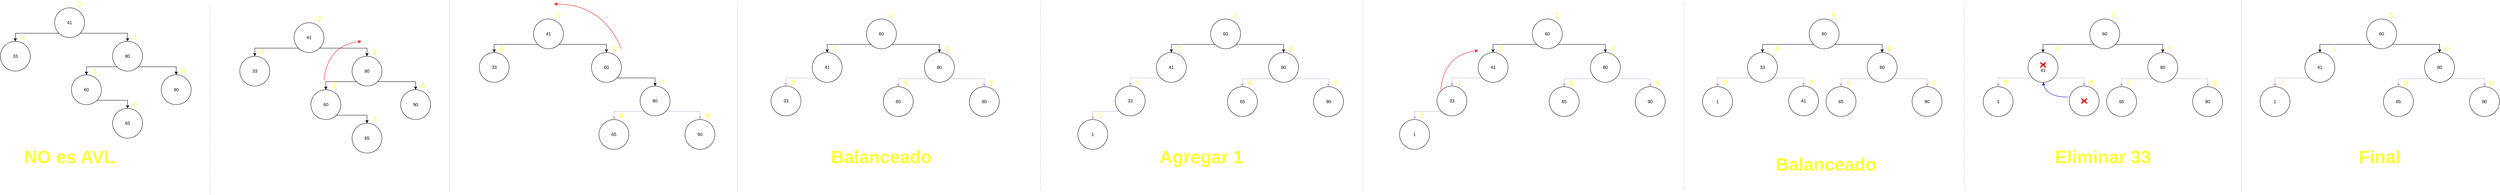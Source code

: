 <mxfile version="13.7.3" type="device" pages="2"><diagram id="FlhgaJ5p_55ic3OII2zL" name="Tema 1 AVL"><mxGraphModel dx="2044" dy="1012" grid="1" gridSize="10" guides="1" tooltips="1" connect="1" arrows="1" fold="1" page="1" pageScale="1" pageWidth="1050" pageHeight="1100" math="0" shadow="0"><root><mxCell id="0"/><mxCell id="1" parent="0"/><mxCell id="495Bjkg_q-yu5mpmL_8M-5" style="edgeStyle=orthogonalEdgeStyle;rounded=0;orthogonalLoop=1;jettySize=auto;html=1;exitX=1;exitY=1;exitDx=0;exitDy=0;entryX=0.5;entryY=0;entryDx=0;entryDy=0;" edge="1" parent="1" source="495Bjkg_q-yu5mpmL_8M-3" target="495Bjkg_q-yu5mpmL_8M-4"><mxGeometry relative="1" as="geometry"/></mxCell><mxCell id="495Bjkg_q-yu5mpmL_8M-13" style="edgeStyle=orthogonalEdgeStyle;rounded=0;orthogonalLoop=1;jettySize=auto;html=1;exitX=0;exitY=1;exitDx=0;exitDy=0;entryX=0.5;entryY=0;entryDx=0;entryDy=0;" edge="1" parent="1" source="495Bjkg_q-yu5mpmL_8M-3" target="495Bjkg_q-yu5mpmL_8M-12"><mxGeometry relative="1" as="geometry"/></mxCell><mxCell id="495Bjkg_q-yu5mpmL_8M-3" value="41" style="ellipse;whiteSpace=wrap;html=1;aspect=fixed;" vertex="1" parent="1"><mxGeometry x="145" y="20" width="80" height="80" as="geometry"/></mxCell><mxCell id="495Bjkg_q-yu5mpmL_8M-7" style="edgeStyle=orthogonalEdgeStyle;rounded=0;orthogonalLoop=1;jettySize=auto;html=1;exitX=1;exitY=1;exitDx=0;exitDy=0;entryX=0.5;entryY=0;entryDx=0;entryDy=0;" edge="1" parent="1" source="495Bjkg_q-yu5mpmL_8M-4" target="495Bjkg_q-yu5mpmL_8M-6"><mxGeometry relative="1" as="geometry"/></mxCell><mxCell id="495Bjkg_q-yu5mpmL_8M-9" style="edgeStyle=orthogonalEdgeStyle;rounded=0;orthogonalLoop=1;jettySize=auto;html=1;exitX=0;exitY=1;exitDx=0;exitDy=0;" edge="1" parent="1" source="495Bjkg_q-yu5mpmL_8M-4" target="495Bjkg_q-yu5mpmL_8M-8"><mxGeometry relative="1" as="geometry"/></mxCell><mxCell id="495Bjkg_q-yu5mpmL_8M-4" value="80" style="ellipse;whiteSpace=wrap;html=1;aspect=fixed;" vertex="1" parent="1"><mxGeometry x="300" y="110" width="80" height="80" as="geometry"/></mxCell><mxCell id="495Bjkg_q-yu5mpmL_8M-6" value="90" style="ellipse;whiteSpace=wrap;html=1;aspect=fixed;" vertex="1" parent="1"><mxGeometry x="430" y="200" width="80" height="80" as="geometry"/></mxCell><mxCell id="495Bjkg_q-yu5mpmL_8M-11" style="edgeStyle=orthogonalEdgeStyle;rounded=0;orthogonalLoop=1;jettySize=auto;html=1;exitX=1;exitY=1;exitDx=0;exitDy=0;entryX=0.5;entryY=0;entryDx=0;entryDy=0;" edge="1" parent="1" source="495Bjkg_q-yu5mpmL_8M-8" target="495Bjkg_q-yu5mpmL_8M-10"><mxGeometry relative="1" as="geometry"/></mxCell><mxCell id="495Bjkg_q-yu5mpmL_8M-8" value="60" style="ellipse;whiteSpace=wrap;html=1;aspect=fixed;" vertex="1" parent="1"><mxGeometry x="190" y="200" width="80" height="80" as="geometry"/></mxCell><mxCell id="495Bjkg_q-yu5mpmL_8M-10" value="65" style="ellipse;whiteSpace=wrap;html=1;aspect=fixed;" vertex="1" parent="1"><mxGeometry x="300" y="290" width="80" height="80" as="geometry"/></mxCell><mxCell id="495Bjkg_q-yu5mpmL_8M-12" value="33" style="ellipse;whiteSpace=wrap;html=1;aspect=fixed;" vertex="1" parent="1"><mxGeometry y="110" width="80" height="80" as="geometry"/></mxCell><mxCell id="495Bjkg_q-yu5mpmL_8M-14" value="&lt;font color=&quot;#ffff33&quot; style=&quot;font-size: 18px&quot;&gt;0&lt;/font&gt;" style="text;html=1;strokeColor=none;fillColor=none;align=center;verticalAlign=middle;whiteSpace=wrap;rounded=0;" vertex="1" parent="1"><mxGeometry x="340" y="270" width="40" height="20" as="geometry"/></mxCell><mxCell id="495Bjkg_q-yu5mpmL_8M-15" value="&lt;font color=&quot;#ffff33&quot; style=&quot;font-size: 18px&quot;&gt;-1&lt;/font&gt;" style="text;html=1;strokeColor=none;fillColor=none;align=center;verticalAlign=middle;whiteSpace=wrap;rounded=0;" vertex="1" parent="1"><mxGeometry x="230" y="180" width="40" height="20" as="geometry"/></mxCell><mxCell id="495Bjkg_q-yu5mpmL_8M-16" value="&lt;font color=&quot;#ffff33&quot; style=&quot;font-size: 18px&quot;&gt;0&lt;/font&gt;" style="text;html=1;strokeColor=none;fillColor=none;align=center;verticalAlign=middle;whiteSpace=wrap;rounded=0;" vertex="1" parent="1"><mxGeometry x="470" y="180" width="40" height="20" as="geometry"/></mxCell><mxCell id="495Bjkg_q-yu5mpmL_8M-17" value="&lt;font color=&quot;#ffff33&quot; style=&quot;font-size: 18px&quot;&gt;1&lt;/font&gt;" style="text;html=1;strokeColor=none;fillColor=none;align=center;verticalAlign=middle;whiteSpace=wrap;rounded=0;" vertex="1" parent="1"><mxGeometry x="340" y="90" width="40" height="20" as="geometry"/></mxCell><mxCell id="495Bjkg_q-yu5mpmL_8M-18" value="&lt;font color=&quot;#ffff33&quot; style=&quot;font-size: 18px&quot;&gt;0&lt;/font&gt;" style="text;html=1;strokeColor=none;fillColor=none;align=center;verticalAlign=middle;whiteSpace=wrap;rounded=0;" vertex="1" parent="1"><mxGeometry x="40" y="90" width="40" height="20" as="geometry"/></mxCell><mxCell id="495Bjkg_q-yu5mpmL_8M-19" value="&lt;font color=&quot;#ffff33&quot; style=&quot;font-size: 18px&quot;&gt;-2&lt;/font&gt;" style="text;html=1;strokeColor=none;fillColor=none;align=center;verticalAlign=middle;whiteSpace=wrap;rounded=0;" vertex="1" parent="1"><mxGeometry x="190" width="40" height="20" as="geometry"/></mxCell><mxCell id="bCBB_zwmoICvrWsgbOZv-1" value="&lt;h1&gt;&lt;font style=&quot;font-size: 48px&quot; color=&quot;#ffff33&quot;&gt;NO es AVL&lt;/font&gt;&lt;/h1&gt;" style="text;html=1;strokeColor=none;fillColor=none;align=center;verticalAlign=middle;whiteSpace=wrap;rounded=0;" vertex="1" parent="1"><mxGeometry x="55" y="410" width="260" height="20" as="geometry"/></mxCell><mxCell id="bCBB_zwmoICvrWsgbOZv-2" style="edgeStyle=orthogonalEdgeStyle;rounded=0;orthogonalLoop=1;jettySize=auto;html=1;exitX=1;exitY=1;exitDx=0;exitDy=0;entryX=0.5;entryY=0;entryDx=0;entryDy=0;" edge="1" parent="1" source="bCBB_zwmoICvrWsgbOZv-4" target="bCBB_zwmoICvrWsgbOZv-7"><mxGeometry relative="1" as="geometry"/></mxCell><mxCell id="bCBB_zwmoICvrWsgbOZv-3" style="edgeStyle=orthogonalEdgeStyle;rounded=0;orthogonalLoop=1;jettySize=auto;html=1;exitX=0;exitY=1;exitDx=0;exitDy=0;entryX=0.5;entryY=0;entryDx=0;entryDy=0;" edge="1" parent="1" source="bCBB_zwmoICvrWsgbOZv-4" target="bCBB_zwmoICvrWsgbOZv-12"><mxGeometry relative="1" as="geometry"/></mxCell><mxCell id="bCBB_zwmoICvrWsgbOZv-4" value="41" style="ellipse;whiteSpace=wrap;html=1;aspect=fixed;" vertex="1" parent="1"><mxGeometry x="785" y="60" width="80" height="80" as="geometry"/></mxCell><mxCell id="bCBB_zwmoICvrWsgbOZv-5" style="edgeStyle=orthogonalEdgeStyle;rounded=0;orthogonalLoop=1;jettySize=auto;html=1;exitX=1;exitY=1;exitDx=0;exitDy=0;entryX=0.5;entryY=0;entryDx=0;entryDy=0;" edge="1" parent="1" source="bCBB_zwmoICvrWsgbOZv-7" target="bCBB_zwmoICvrWsgbOZv-8"><mxGeometry relative="1" as="geometry"/></mxCell><mxCell id="bCBB_zwmoICvrWsgbOZv-6" style="edgeStyle=orthogonalEdgeStyle;rounded=0;orthogonalLoop=1;jettySize=auto;html=1;exitX=0;exitY=1;exitDx=0;exitDy=0;" edge="1" parent="1" source="bCBB_zwmoICvrWsgbOZv-7" target="bCBB_zwmoICvrWsgbOZv-10"><mxGeometry relative="1" as="geometry"/></mxCell><mxCell id="bCBB_zwmoICvrWsgbOZv-7" value="80" style="ellipse;whiteSpace=wrap;html=1;aspect=fixed;" vertex="1" parent="1"><mxGeometry x="940" y="150" width="80" height="80" as="geometry"/></mxCell><mxCell id="bCBB_zwmoICvrWsgbOZv-8" value="90" style="ellipse;whiteSpace=wrap;html=1;aspect=fixed;" vertex="1" parent="1"><mxGeometry x="1070" y="240" width="80" height="80" as="geometry"/></mxCell><mxCell id="bCBB_zwmoICvrWsgbOZv-9" style="edgeStyle=orthogonalEdgeStyle;rounded=0;orthogonalLoop=1;jettySize=auto;html=1;exitX=1;exitY=1;exitDx=0;exitDy=0;entryX=0.5;entryY=0;entryDx=0;entryDy=0;" edge="1" parent="1" source="bCBB_zwmoICvrWsgbOZv-10" target="bCBB_zwmoICvrWsgbOZv-11"><mxGeometry relative="1" as="geometry"/></mxCell><mxCell id="bCBB_zwmoICvrWsgbOZv-10" value="60" style="ellipse;whiteSpace=wrap;html=1;aspect=fixed;" vertex="1" parent="1"><mxGeometry x="830" y="240" width="80" height="80" as="geometry"/></mxCell><mxCell id="bCBB_zwmoICvrWsgbOZv-11" value="65" style="ellipse;whiteSpace=wrap;html=1;aspect=fixed;" vertex="1" parent="1"><mxGeometry x="940" y="330" width="80" height="80" as="geometry"/></mxCell><mxCell id="bCBB_zwmoICvrWsgbOZv-12" value="33" style="ellipse;whiteSpace=wrap;html=1;aspect=fixed;" vertex="1" parent="1"><mxGeometry x="640" y="150" width="80" height="80" as="geometry"/></mxCell><mxCell id="bCBB_zwmoICvrWsgbOZv-13" value="&lt;font color=&quot;#ffff33&quot; style=&quot;font-size: 18px&quot;&gt;0&lt;/font&gt;" style="text;html=1;strokeColor=none;fillColor=none;align=center;verticalAlign=middle;whiteSpace=wrap;rounded=0;" vertex="1" parent="1"><mxGeometry x="980" y="310" width="40" height="20" as="geometry"/></mxCell><mxCell id="bCBB_zwmoICvrWsgbOZv-14" value="&lt;font color=&quot;#ffff33&quot; style=&quot;font-size: 18px&quot;&gt;-1&lt;/font&gt;" style="text;html=1;strokeColor=none;fillColor=none;align=center;verticalAlign=middle;whiteSpace=wrap;rounded=0;" vertex="1" parent="1"><mxGeometry x="870" y="220" width="40" height="20" as="geometry"/></mxCell><mxCell id="bCBB_zwmoICvrWsgbOZv-15" value="&lt;font color=&quot;#ffff33&quot; style=&quot;font-size: 18px&quot;&gt;0&lt;/font&gt;" style="text;html=1;strokeColor=none;fillColor=none;align=center;verticalAlign=middle;whiteSpace=wrap;rounded=0;" vertex="1" parent="1"><mxGeometry x="1110" y="220" width="40" height="20" as="geometry"/></mxCell><mxCell id="bCBB_zwmoICvrWsgbOZv-16" value="&lt;font color=&quot;#ffff33&quot; style=&quot;font-size: 18px&quot;&gt;1&lt;/font&gt;" style="text;html=1;strokeColor=none;fillColor=none;align=center;verticalAlign=middle;whiteSpace=wrap;rounded=0;" vertex="1" parent="1"><mxGeometry x="980" y="130" width="40" height="20" as="geometry"/></mxCell><mxCell id="bCBB_zwmoICvrWsgbOZv-17" value="&lt;font color=&quot;#ffff33&quot; style=&quot;font-size: 18px&quot;&gt;0&lt;/font&gt;" style="text;html=1;strokeColor=none;fillColor=none;align=center;verticalAlign=middle;whiteSpace=wrap;rounded=0;" vertex="1" parent="1"><mxGeometry x="680" y="130" width="40" height="20" as="geometry"/></mxCell><mxCell id="bCBB_zwmoICvrWsgbOZv-18" value="&lt;font color=&quot;#ffff33&quot; style=&quot;font-size: 18px&quot;&gt;-2&lt;/font&gt;" style="text;html=1;strokeColor=none;fillColor=none;align=center;verticalAlign=middle;whiteSpace=wrap;rounded=0;" vertex="1" parent="1"><mxGeometry x="830" y="40" width="40" height="20" as="geometry"/></mxCell><mxCell id="bCBB_zwmoICvrWsgbOZv-19" value="" style="endArrow=none;dashed=1;html=1;strokeColor=#C3ABD0;" edge="1" parent="1"><mxGeometry width="50" height="50" relative="1" as="geometry"><mxPoint x="560" y="520" as="sourcePoint"/><mxPoint x="560" y="10" as="targetPoint"/></mxGeometry></mxCell><mxCell id="LoD5pQxYwU9-shKu7rpl-1" value="" style="curved=1;endArrow=classic;html=1;strokeColor=#FF0000;" edge="1" parent="1"><mxGeometry width="50" height="50" relative="1" as="geometry"><mxPoint x="865" y="215" as="sourcePoint"/><mxPoint x="965" y="110" as="targetPoint"/><Array as="points"><mxPoint x="875" y="120"/></Array></mxGeometry></mxCell><mxCell id="LoD5pQxYwU9-shKu7rpl-2" style="edgeStyle=orthogonalEdgeStyle;rounded=0;orthogonalLoop=1;jettySize=auto;html=1;exitX=1;exitY=1;exitDx=0;exitDy=0;entryX=0.5;entryY=0;entryDx=0;entryDy=0;" edge="1" parent="1" source="LoD5pQxYwU9-shKu7rpl-4" target="LoD5pQxYwU9-shKu7rpl-7"><mxGeometry relative="1" as="geometry"/></mxCell><mxCell id="LoD5pQxYwU9-shKu7rpl-3" style="edgeStyle=orthogonalEdgeStyle;rounded=0;orthogonalLoop=1;jettySize=auto;html=1;exitX=0;exitY=1;exitDx=0;exitDy=0;entryX=0.5;entryY=0;entryDx=0;entryDy=0;" edge="1" parent="1" source="LoD5pQxYwU9-shKu7rpl-4" target="LoD5pQxYwU9-shKu7rpl-12"><mxGeometry relative="1" as="geometry"/></mxCell><mxCell id="LoD5pQxYwU9-shKu7rpl-4" value="41" style="ellipse;whiteSpace=wrap;html=1;aspect=fixed;" vertex="1" parent="1"><mxGeometry x="1425" y="50" width="80" height="80" as="geometry"/></mxCell><mxCell id="LoD5pQxYwU9-shKu7rpl-5" style="edgeStyle=orthogonalEdgeStyle;rounded=0;orthogonalLoop=1;jettySize=auto;html=1;exitX=1;exitY=1;exitDx=0;exitDy=0;entryX=0.5;entryY=0;entryDx=0;entryDy=0;" edge="1" parent="1" source="LoD5pQxYwU9-shKu7rpl-7" target="LoD5pQxYwU9-shKu7rpl-8"><mxGeometry relative="1" as="geometry"/></mxCell><mxCell id="LoD5pQxYwU9-shKu7rpl-7" value="60" style="ellipse;whiteSpace=wrap;html=1;aspect=fixed;" vertex="1" parent="1"><mxGeometry x="1580" y="140" width="80" height="80" as="geometry"/></mxCell><mxCell id="LoD5pQxYwU9-shKu7rpl-22" style="edgeStyle=orthogonalEdgeStyle;rounded=0;orthogonalLoop=1;jettySize=auto;html=1;exitX=1;exitY=1;exitDx=0;exitDy=0;entryX=0.5;entryY=0;entryDx=0;entryDy=0;strokeColor=#C3ABD0;" edge="1" parent="1" source="LoD5pQxYwU9-shKu7rpl-8" target="LoD5pQxYwU9-shKu7rpl-21"><mxGeometry relative="1" as="geometry"/></mxCell><mxCell id="LoD5pQxYwU9-shKu7rpl-24" style="edgeStyle=orthogonalEdgeStyle;rounded=0;orthogonalLoop=1;jettySize=auto;html=1;exitX=0;exitY=1;exitDx=0;exitDy=0;entryX=0.5;entryY=0;entryDx=0;entryDy=0;strokeColor=#C3ABD0;" edge="1" parent="1" source="LoD5pQxYwU9-shKu7rpl-8" target="LoD5pQxYwU9-shKu7rpl-23"><mxGeometry relative="1" as="geometry"/></mxCell><mxCell id="LoD5pQxYwU9-shKu7rpl-8" value="80" style="ellipse;whiteSpace=wrap;html=1;aspect=fixed;" vertex="1" parent="1"><mxGeometry x="1710" y="230" width="80" height="80" as="geometry"/></mxCell><mxCell id="LoD5pQxYwU9-shKu7rpl-12" value="33" style="ellipse;whiteSpace=wrap;html=1;aspect=fixed;" vertex="1" parent="1"><mxGeometry x="1280" y="140" width="80" height="80" as="geometry"/></mxCell><mxCell id="LoD5pQxYwU9-shKu7rpl-15" value="&lt;font color=&quot;#ffff33&quot; style=&quot;font-size: 18px&quot;&gt;0&lt;/font&gt;" style="text;html=1;strokeColor=none;fillColor=none;align=center;verticalAlign=middle;whiteSpace=wrap;rounded=0;" vertex="1" parent="1"><mxGeometry x="1750" y="210" width="40" height="20" as="geometry"/></mxCell><mxCell id="LoD5pQxYwU9-shKu7rpl-16" value="&lt;font color=&quot;#ffff33&quot; style=&quot;font-size: 18px&quot;&gt;-2&lt;/font&gt;" style="text;html=1;strokeColor=none;fillColor=none;align=center;verticalAlign=middle;whiteSpace=wrap;rounded=0;" vertex="1" parent="1"><mxGeometry x="1620" y="120" width="40" height="20" as="geometry"/></mxCell><mxCell id="LoD5pQxYwU9-shKu7rpl-17" value="&lt;font color=&quot;#ffff33&quot; style=&quot;font-size: 18px&quot;&gt;0&lt;/font&gt;" style="text;html=1;strokeColor=none;fillColor=none;align=center;verticalAlign=middle;whiteSpace=wrap;rounded=0;" vertex="1" parent="1"><mxGeometry x="1320" y="120" width="40" height="20" as="geometry"/></mxCell><mxCell id="LoD5pQxYwU9-shKu7rpl-18" value="&lt;font color=&quot;#ffff33&quot; style=&quot;font-size: 18px&quot;&gt;-2&lt;/font&gt;" style="text;html=1;strokeColor=none;fillColor=none;align=center;verticalAlign=middle;whiteSpace=wrap;rounded=0;" vertex="1" parent="1"><mxGeometry x="1470" y="30" width="40" height="20" as="geometry"/></mxCell><mxCell id="LoD5pQxYwU9-shKu7rpl-19" value="" style="endArrow=none;dashed=1;html=1;strokeColor=#C3ABD0;" edge="1" parent="1"><mxGeometry width="50" height="50" relative="1" as="geometry"><mxPoint x="1200" y="510" as="sourcePoint"/><mxPoint x="1200" as="targetPoint"/></mxGeometry></mxCell><mxCell id="LoD5pQxYwU9-shKu7rpl-21" value="90" style="ellipse;whiteSpace=wrap;html=1;aspect=fixed;" vertex="1" parent="1"><mxGeometry x="1830" y="320" width="80" height="80" as="geometry"/></mxCell><mxCell id="LoD5pQxYwU9-shKu7rpl-23" value="65" style="ellipse;whiteSpace=wrap;html=1;aspect=fixed;" vertex="1" parent="1"><mxGeometry x="1600" y="320" width="80" height="80" as="geometry"/></mxCell><mxCell id="LoD5pQxYwU9-shKu7rpl-25" value="&lt;font color=&quot;#ffff33&quot; style=&quot;font-size: 18px&quot;&gt;0&lt;/font&gt;" style="text;html=1;strokeColor=none;fillColor=none;align=center;verticalAlign=middle;whiteSpace=wrap;rounded=0;" vertex="1" parent="1"><mxGeometry x="1870" y="300" width="40" height="20" as="geometry"/></mxCell><mxCell id="LoD5pQxYwU9-shKu7rpl-26" value="&lt;font color=&quot;#ffff33&quot; style=&quot;font-size: 18px&quot;&gt;0&lt;/font&gt;" style="text;html=1;strokeColor=none;fillColor=none;align=center;verticalAlign=middle;whiteSpace=wrap;rounded=0;" vertex="1" parent="1"><mxGeometry x="1640" y="300" width="40" height="20" as="geometry"/></mxCell><mxCell id="LoD5pQxYwU9-shKu7rpl-27" value="" style="curved=1;endArrow=classic;html=1;strokeColor=#FF0000;exitX=1;exitY=0.5;exitDx=0;exitDy=0;" edge="1" parent="1" source="LoD5pQxYwU9-shKu7rpl-16"><mxGeometry width="50" height="50" relative="1" as="geometry"><mxPoint x="1620" y="195" as="sourcePoint"/><mxPoint x="1480" y="10" as="targetPoint"/><Array as="points"><mxPoint x="1610" y="10"/></Array></mxGeometry></mxCell><mxCell id="LoD5pQxYwU9-shKu7rpl-29" style="edgeStyle=orthogonalEdgeStyle;rounded=0;orthogonalLoop=1;jettySize=auto;html=1;exitX=1;exitY=1;exitDx=0;exitDy=0;entryX=0.5;entryY=0;entryDx=0;entryDy=0;" edge="1" parent="1" source="LoD5pQxYwU9-shKu7rpl-31" target="LoD5pQxYwU9-shKu7rpl-33"><mxGeometry relative="1" as="geometry"/></mxCell><mxCell id="LoD5pQxYwU9-shKu7rpl-30" style="edgeStyle=orthogonalEdgeStyle;rounded=0;orthogonalLoop=1;jettySize=auto;html=1;exitX=0;exitY=1;exitDx=0;exitDy=0;entryX=0.5;entryY=0;entryDx=0;entryDy=0;" edge="1" parent="1" source="LoD5pQxYwU9-shKu7rpl-31" target="LoD5pQxYwU9-shKu7rpl-37"><mxGeometry relative="1" as="geometry"/></mxCell><mxCell id="LoD5pQxYwU9-shKu7rpl-31" value="60" style="ellipse;whiteSpace=wrap;html=1;aspect=fixed;" vertex="1" parent="1"><mxGeometry x="2315" y="50" width="80" height="80" as="geometry"/></mxCell><mxCell id="LoD5pQxYwU9-shKu7rpl-33" value="80" style="ellipse;whiteSpace=wrap;html=1;aspect=fixed;" vertex="1" parent="1"><mxGeometry x="2470" y="140" width="80" height="80" as="geometry"/></mxCell><mxCell id="LoD5pQxYwU9-shKu7rpl-34" style="edgeStyle=orthogonalEdgeStyle;rounded=0;orthogonalLoop=1;jettySize=auto;html=1;exitX=1;exitY=1;exitDx=0;exitDy=0;entryX=0.5;entryY=0;entryDx=0;entryDy=0;strokeColor=#C3ABD0;" edge="1" parent="1" target="LoD5pQxYwU9-shKu7rpl-43"><mxGeometry relative="1" as="geometry"><mxPoint x="2538.284" y="210.004" as="sourcePoint"/></mxGeometry></mxCell><mxCell id="LoD5pQxYwU9-shKu7rpl-35" style="edgeStyle=orthogonalEdgeStyle;rounded=0;orthogonalLoop=1;jettySize=auto;html=1;exitX=0;exitY=1;exitDx=0;exitDy=0;entryX=0.5;entryY=0;entryDx=0;entryDy=0;strokeColor=#C3ABD0;" edge="1" parent="1" target="LoD5pQxYwU9-shKu7rpl-44"><mxGeometry relative="1" as="geometry"><mxPoint x="2481.716" y="210.004" as="sourcePoint"/></mxGeometry></mxCell><mxCell id="LoD5pQxYwU9-shKu7rpl-49" style="edgeStyle=orthogonalEdgeStyle;rounded=0;orthogonalLoop=1;jettySize=auto;html=1;exitX=0;exitY=1;exitDx=0;exitDy=0;entryX=0.5;entryY=0;entryDx=0;entryDy=0;strokeColor=#C3ABD0;" edge="1" parent="1" source="LoD5pQxYwU9-shKu7rpl-37" target="LoD5pQxYwU9-shKu7rpl-48"><mxGeometry relative="1" as="geometry"/></mxCell><mxCell id="LoD5pQxYwU9-shKu7rpl-37" value="41" style="ellipse;whiteSpace=wrap;html=1;aspect=fixed;" vertex="1" parent="1"><mxGeometry x="2170" y="140" width="80" height="80" as="geometry"/></mxCell><mxCell id="LoD5pQxYwU9-shKu7rpl-39" value="&lt;font color=&quot;#ffff33&quot; style=&quot;font-size: 18px&quot;&gt;0&lt;/font&gt;" style="text;html=1;strokeColor=none;fillColor=none;align=center;verticalAlign=middle;whiteSpace=wrap;rounded=0;" vertex="1" parent="1"><mxGeometry x="2510" y="120" width="40" height="20" as="geometry"/></mxCell><mxCell id="LoD5pQxYwU9-shKu7rpl-40" value="&lt;font color=&quot;#ffff33&quot; style=&quot;font-size: 18px&quot;&gt;1&lt;/font&gt;" style="text;html=1;strokeColor=none;fillColor=none;align=center;verticalAlign=middle;whiteSpace=wrap;rounded=0;" vertex="1" parent="1"><mxGeometry x="2210" y="120" width="40" height="20" as="geometry"/></mxCell><mxCell id="LoD5pQxYwU9-shKu7rpl-41" value="&lt;font color=&quot;#ffff33&quot; style=&quot;font-size: 18px&quot;&gt;0&lt;/font&gt;" style="text;html=1;strokeColor=none;fillColor=none;align=center;verticalAlign=middle;whiteSpace=wrap;rounded=0;" vertex="1" parent="1"><mxGeometry x="2360" y="30" width="40" height="20" as="geometry"/></mxCell><mxCell id="LoD5pQxYwU9-shKu7rpl-42" value="" style="endArrow=none;dashed=1;html=1;strokeColor=#C3ABD0;" edge="1" parent="1"><mxGeometry width="50" height="50" relative="1" as="geometry"><mxPoint x="1970" y="510" as="sourcePoint"/><mxPoint x="1970" as="targetPoint"/></mxGeometry></mxCell><mxCell id="LoD5pQxYwU9-shKu7rpl-43" value="90" style="ellipse;whiteSpace=wrap;html=1;aspect=fixed;" vertex="1" parent="1"><mxGeometry x="2590" y="231.72" width="80" height="80" as="geometry"/></mxCell><mxCell id="LoD5pQxYwU9-shKu7rpl-44" value="65" style="ellipse;whiteSpace=wrap;html=1;aspect=fixed;" vertex="1" parent="1"><mxGeometry x="2360" y="231.72" width="80" height="80" as="geometry"/></mxCell><mxCell id="LoD5pQxYwU9-shKu7rpl-45" value="&lt;font color=&quot;#ffff33&quot; style=&quot;font-size: 18px&quot;&gt;0&lt;/font&gt;" style="text;html=1;strokeColor=none;fillColor=none;align=center;verticalAlign=middle;whiteSpace=wrap;rounded=0;" vertex="1" parent="1"><mxGeometry x="2630" y="211.72" width="40" height="20" as="geometry"/></mxCell><mxCell id="LoD5pQxYwU9-shKu7rpl-46" value="&lt;font color=&quot;#ffff33&quot; style=&quot;font-size: 18px&quot;&gt;0&lt;/font&gt;" style="text;html=1;strokeColor=none;fillColor=none;align=center;verticalAlign=middle;whiteSpace=wrap;rounded=0;" vertex="1" parent="1"><mxGeometry x="2400" y="211.72" width="40" height="20" as="geometry"/></mxCell><mxCell id="LoD5pQxYwU9-shKu7rpl-48" value="33" style="ellipse;whiteSpace=wrap;html=1;aspect=fixed;" vertex="1" parent="1"><mxGeometry x="2060" y="230" width="80" height="80" as="geometry"/></mxCell><mxCell id="LoD5pQxYwU9-shKu7rpl-50" value="&lt;font color=&quot;#ffff33&quot; style=&quot;font-size: 18px&quot;&gt;0&lt;/font&gt;" style="text;html=1;strokeColor=none;fillColor=none;align=center;verticalAlign=middle;whiteSpace=wrap;rounded=0;" vertex="1" parent="1"><mxGeometry x="2100" y="210" width="40" height="20" as="geometry"/></mxCell><mxCell id="LoD5pQxYwU9-shKu7rpl-51" value="&lt;h1&gt;&lt;font style=&quot;font-size: 48px&quot; color=&quot;#ffff33&quot;&gt;Balanceado&lt;/font&gt;&lt;/h1&gt;" style="text;html=1;strokeColor=none;fillColor=none;align=center;verticalAlign=middle;whiteSpace=wrap;rounded=0;" vertex="1" parent="1"><mxGeometry x="2225" y="410" width="260" height="20" as="geometry"/></mxCell><mxCell id="LoD5pQxYwU9-shKu7rpl-52" style="edgeStyle=orthogonalEdgeStyle;rounded=0;orthogonalLoop=1;jettySize=auto;html=1;exitX=1;exitY=1;exitDx=0;exitDy=0;entryX=0.5;entryY=0;entryDx=0;entryDy=0;" edge="1" parent="1" source="LoD5pQxYwU9-shKu7rpl-54" target="LoD5pQxYwU9-shKu7rpl-55"><mxGeometry relative="1" as="geometry"/></mxCell><mxCell id="LoD5pQxYwU9-shKu7rpl-53" style="edgeStyle=orthogonalEdgeStyle;rounded=0;orthogonalLoop=1;jettySize=auto;html=1;exitX=0;exitY=1;exitDx=0;exitDy=0;entryX=0.5;entryY=0;entryDx=0;entryDy=0;" edge="1" parent="1" source="LoD5pQxYwU9-shKu7rpl-54" target="LoD5pQxYwU9-shKu7rpl-59"><mxGeometry relative="1" as="geometry"/></mxCell><mxCell id="LoD5pQxYwU9-shKu7rpl-54" value="60" style="ellipse;whiteSpace=wrap;html=1;aspect=fixed;" vertex="1" parent="1"><mxGeometry x="3235" y="50" width="80" height="80" as="geometry"/></mxCell><mxCell id="LoD5pQxYwU9-shKu7rpl-55" value="80" style="ellipse;whiteSpace=wrap;html=1;aspect=fixed;" vertex="1" parent="1"><mxGeometry x="3390" y="140" width="80" height="80" as="geometry"/></mxCell><mxCell id="LoD5pQxYwU9-shKu7rpl-56" style="edgeStyle=orthogonalEdgeStyle;rounded=0;orthogonalLoop=1;jettySize=auto;html=1;exitX=1;exitY=1;exitDx=0;exitDy=0;entryX=0.5;entryY=0;entryDx=0;entryDy=0;strokeColor=#C3ABD0;" edge="1" parent="1" target="LoD5pQxYwU9-shKu7rpl-64"><mxGeometry relative="1" as="geometry"><mxPoint x="3458.284" y="210.004" as="sourcePoint"/></mxGeometry></mxCell><mxCell id="LoD5pQxYwU9-shKu7rpl-57" style="edgeStyle=orthogonalEdgeStyle;rounded=0;orthogonalLoop=1;jettySize=auto;html=1;exitX=0;exitY=1;exitDx=0;exitDy=0;entryX=0.5;entryY=0;entryDx=0;entryDy=0;strokeColor=#C3ABD0;" edge="1" parent="1" target="LoD5pQxYwU9-shKu7rpl-65"><mxGeometry relative="1" as="geometry"><mxPoint x="3401.716" y="210.004" as="sourcePoint"/></mxGeometry></mxCell><mxCell id="LoD5pQxYwU9-shKu7rpl-58" style="edgeStyle=orthogonalEdgeStyle;rounded=0;orthogonalLoop=1;jettySize=auto;html=1;exitX=0;exitY=1;exitDx=0;exitDy=0;entryX=0.5;entryY=0;entryDx=0;entryDy=0;strokeColor=#C3ABD0;" edge="1" parent="1" source="LoD5pQxYwU9-shKu7rpl-59" target="LoD5pQxYwU9-shKu7rpl-68"><mxGeometry relative="1" as="geometry"/></mxCell><mxCell id="LoD5pQxYwU9-shKu7rpl-59" value="41" style="ellipse;whiteSpace=wrap;html=1;aspect=fixed;" vertex="1" parent="1"><mxGeometry x="3090" y="140" width="80" height="80" as="geometry"/></mxCell><mxCell id="LoD5pQxYwU9-shKu7rpl-60" value="&lt;font color=&quot;#ffff33&quot; style=&quot;font-size: 18px&quot;&gt;0&lt;/font&gt;" style="text;html=1;strokeColor=none;fillColor=none;align=center;verticalAlign=middle;whiteSpace=wrap;rounded=0;" vertex="1" parent="1"><mxGeometry x="3430" y="120" width="40" height="20" as="geometry"/></mxCell><mxCell id="LoD5pQxYwU9-shKu7rpl-61" value="&lt;font color=&quot;#ffff33&quot; style=&quot;font-size: 18px&quot;&gt;2&lt;/font&gt;" style="text;html=1;strokeColor=none;fillColor=none;align=center;verticalAlign=middle;whiteSpace=wrap;rounded=0;" vertex="1" parent="1"><mxGeometry x="3130" y="120" width="40" height="20" as="geometry"/></mxCell><mxCell id="LoD5pQxYwU9-shKu7rpl-62" value="&lt;font color=&quot;#ffff33&quot; style=&quot;font-size: 18px&quot;&gt;1&lt;/font&gt;" style="text;html=1;strokeColor=none;fillColor=none;align=center;verticalAlign=middle;whiteSpace=wrap;rounded=0;" vertex="1" parent="1"><mxGeometry x="3280" y="30" width="40" height="20" as="geometry"/></mxCell><mxCell id="LoD5pQxYwU9-shKu7rpl-63" value="" style="endArrow=none;dashed=1;html=1;strokeColor=#C3ABD0;" edge="1" parent="1"><mxGeometry width="50" height="50" relative="1" as="geometry"><mxPoint x="2780" y="510" as="sourcePoint"/><mxPoint x="2780" as="targetPoint"/></mxGeometry></mxCell><mxCell id="LoD5pQxYwU9-shKu7rpl-64" value="90" style="ellipse;whiteSpace=wrap;html=1;aspect=fixed;" vertex="1" parent="1"><mxGeometry x="3510" y="231.72" width="80" height="80" as="geometry"/></mxCell><mxCell id="LoD5pQxYwU9-shKu7rpl-65" value="65" style="ellipse;whiteSpace=wrap;html=1;aspect=fixed;" vertex="1" parent="1"><mxGeometry x="3280" y="231.72" width="80" height="80" as="geometry"/></mxCell><mxCell id="LoD5pQxYwU9-shKu7rpl-66" value="&lt;font color=&quot;#ffff33&quot; style=&quot;font-size: 18px&quot;&gt;0&lt;/font&gt;" style="text;html=1;strokeColor=none;fillColor=none;align=center;verticalAlign=middle;whiteSpace=wrap;rounded=0;" vertex="1" parent="1"><mxGeometry x="3550" y="211.72" width="40" height="20" as="geometry"/></mxCell><mxCell id="LoD5pQxYwU9-shKu7rpl-67" value="&lt;font color=&quot;#ffff33&quot; style=&quot;font-size: 18px&quot;&gt;0&lt;/font&gt;" style="text;html=1;strokeColor=none;fillColor=none;align=center;verticalAlign=middle;whiteSpace=wrap;rounded=0;" vertex="1" parent="1"><mxGeometry x="3320" y="211.72" width="40" height="20" as="geometry"/></mxCell><mxCell id="LoD5pQxYwU9-shKu7rpl-72" style="edgeStyle=orthogonalEdgeStyle;rounded=0;orthogonalLoop=1;jettySize=auto;html=1;exitX=0;exitY=1;exitDx=0;exitDy=0;entryX=0.5;entryY=0;entryDx=0;entryDy=0;strokeColor=#C3ABD0;" edge="1" parent="1" source="LoD5pQxYwU9-shKu7rpl-68" target="LoD5pQxYwU9-shKu7rpl-71"><mxGeometry relative="1" as="geometry"/></mxCell><mxCell id="LoD5pQxYwU9-shKu7rpl-68" value="33" style="ellipse;whiteSpace=wrap;html=1;aspect=fixed;" vertex="1" parent="1"><mxGeometry x="2980" y="230" width="80" height="80" as="geometry"/></mxCell><mxCell id="LoD5pQxYwU9-shKu7rpl-69" value="&lt;font color=&quot;#ffff33&quot; style=&quot;font-size: 18px&quot;&gt;1&lt;/font&gt;" style="text;html=1;strokeColor=none;fillColor=none;align=center;verticalAlign=middle;whiteSpace=wrap;rounded=0;" vertex="1" parent="1"><mxGeometry x="3020" y="210" width="40" height="20" as="geometry"/></mxCell><mxCell id="LoD5pQxYwU9-shKu7rpl-71" value="1" style="ellipse;whiteSpace=wrap;html=1;aspect=fixed;" vertex="1" parent="1"><mxGeometry x="2880" y="320" width="80" height="80" as="geometry"/></mxCell><mxCell id="LoD5pQxYwU9-shKu7rpl-74" value="&lt;h1&gt;&lt;font style=&quot;font-size: 48px&quot; color=&quot;#ffff33&quot;&gt;Agregar 1&lt;/font&gt;&lt;/h1&gt;" style="text;html=1;strokeColor=none;fillColor=none;align=center;verticalAlign=middle;whiteSpace=wrap;rounded=0;" vertex="1" parent="1"><mxGeometry x="3080" y="410" width="260" height="20" as="geometry"/></mxCell><mxCell id="LoD5pQxYwU9-shKu7rpl-75" value="&lt;font color=&quot;#ffff33&quot; style=&quot;font-size: 18px&quot;&gt;0&lt;/font&gt;" style="text;html=1;strokeColor=none;fillColor=none;align=center;verticalAlign=middle;whiteSpace=wrap;rounded=0;" vertex="1" parent="1"><mxGeometry x="2920" y="300" width="40" height="20" as="geometry"/></mxCell><mxCell id="LoD5pQxYwU9-shKu7rpl-76" style="edgeStyle=orthogonalEdgeStyle;rounded=0;orthogonalLoop=1;jettySize=auto;html=1;exitX=1;exitY=1;exitDx=0;exitDy=0;entryX=0.5;entryY=0;entryDx=0;entryDy=0;" edge="1" parent="1" source="LoD5pQxYwU9-shKu7rpl-78" target="LoD5pQxYwU9-shKu7rpl-79"><mxGeometry relative="1" as="geometry"/></mxCell><mxCell id="LoD5pQxYwU9-shKu7rpl-77" style="edgeStyle=orthogonalEdgeStyle;rounded=0;orthogonalLoop=1;jettySize=auto;html=1;exitX=0;exitY=1;exitDx=0;exitDy=0;entryX=0.5;entryY=0;entryDx=0;entryDy=0;" edge="1" parent="1" source="LoD5pQxYwU9-shKu7rpl-78" target="LoD5pQxYwU9-shKu7rpl-83"><mxGeometry relative="1" as="geometry"/></mxCell><mxCell id="LoD5pQxYwU9-shKu7rpl-78" value="60" style="ellipse;whiteSpace=wrap;html=1;aspect=fixed;" vertex="1" parent="1"><mxGeometry x="4095" y="50" width="80" height="80" as="geometry"/></mxCell><mxCell id="LoD5pQxYwU9-shKu7rpl-79" value="80" style="ellipse;whiteSpace=wrap;html=1;aspect=fixed;" vertex="1" parent="1"><mxGeometry x="4250" y="140" width="80" height="80" as="geometry"/></mxCell><mxCell id="LoD5pQxYwU9-shKu7rpl-80" style="edgeStyle=orthogonalEdgeStyle;rounded=0;orthogonalLoop=1;jettySize=auto;html=1;exitX=1;exitY=1;exitDx=0;exitDy=0;entryX=0.5;entryY=0;entryDx=0;entryDy=0;strokeColor=#C3ABD0;" edge="1" parent="1" target="LoD5pQxYwU9-shKu7rpl-88"><mxGeometry relative="1" as="geometry"><mxPoint x="4318.284" y="210.004" as="sourcePoint"/></mxGeometry></mxCell><mxCell id="LoD5pQxYwU9-shKu7rpl-81" style="edgeStyle=orthogonalEdgeStyle;rounded=0;orthogonalLoop=1;jettySize=auto;html=1;exitX=0;exitY=1;exitDx=0;exitDy=0;entryX=0.5;entryY=0;entryDx=0;entryDy=0;strokeColor=#C3ABD0;" edge="1" parent="1" target="LoD5pQxYwU9-shKu7rpl-89"><mxGeometry relative="1" as="geometry"><mxPoint x="4261.716" y="210.004" as="sourcePoint"/></mxGeometry></mxCell><mxCell id="LoD5pQxYwU9-shKu7rpl-82" style="edgeStyle=orthogonalEdgeStyle;rounded=0;orthogonalLoop=1;jettySize=auto;html=1;exitX=0;exitY=1;exitDx=0;exitDy=0;entryX=0.5;entryY=0;entryDx=0;entryDy=0;strokeColor=#C3ABD0;" edge="1" parent="1" source="LoD5pQxYwU9-shKu7rpl-83" target="LoD5pQxYwU9-shKu7rpl-93"><mxGeometry relative="1" as="geometry"/></mxCell><mxCell id="LoD5pQxYwU9-shKu7rpl-83" value="41" style="ellipse;whiteSpace=wrap;html=1;aspect=fixed;" vertex="1" parent="1"><mxGeometry x="3950" y="140" width="80" height="80" as="geometry"/></mxCell><mxCell id="LoD5pQxYwU9-shKu7rpl-84" value="&lt;font color=&quot;#ffff33&quot; style=&quot;font-size: 18px&quot;&gt;0&lt;/font&gt;" style="text;html=1;strokeColor=none;fillColor=none;align=center;verticalAlign=middle;whiteSpace=wrap;rounded=0;" vertex="1" parent="1"><mxGeometry x="4290" y="120" width="40" height="20" as="geometry"/></mxCell><mxCell id="LoD5pQxYwU9-shKu7rpl-85" value="&lt;font color=&quot;#ffff33&quot; style=&quot;font-size: 18px&quot;&gt;2&lt;/font&gt;" style="text;html=1;strokeColor=none;fillColor=none;align=center;verticalAlign=middle;whiteSpace=wrap;rounded=0;" vertex="1" parent="1"><mxGeometry x="3990" y="120" width="40" height="20" as="geometry"/></mxCell><mxCell id="LoD5pQxYwU9-shKu7rpl-86" value="&lt;font color=&quot;#ffff33&quot; style=&quot;font-size: 18px&quot;&gt;1&lt;/font&gt;" style="text;html=1;strokeColor=none;fillColor=none;align=center;verticalAlign=middle;whiteSpace=wrap;rounded=0;" vertex="1" parent="1"><mxGeometry x="4140" y="30" width="40" height="20" as="geometry"/></mxCell><mxCell id="LoD5pQxYwU9-shKu7rpl-87" value="" style="endArrow=none;dashed=1;html=1;strokeColor=#C3ABD0;" edge="1" parent="1"><mxGeometry width="50" height="50" relative="1" as="geometry"><mxPoint x="3640" y="510" as="sourcePoint"/><mxPoint x="3640" as="targetPoint"/></mxGeometry></mxCell><mxCell id="LoD5pQxYwU9-shKu7rpl-88" value="90" style="ellipse;whiteSpace=wrap;html=1;aspect=fixed;" vertex="1" parent="1"><mxGeometry x="4370" y="231.72" width="80" height="80" as="geometry"/></mxCell><mxCell id="LoD5pQxYwU9-shKu7rpl-89" value="65" style="ellipse;whiteSpace=wrap;html=1;aspect=fixed;" vertex="1" parent="1"><mxGeometry x="4140" y="231.72" width="80" height="80" as="geometry"/></mxCell><mxCell id="LoD5pQxYwU9-shKu7rpl-90" value="&lt;font color=&quot;#ffff33&quot; style=&quot;font-size: 18px&quot;&gt;0&lt;/font&gt;" style="text;html=1;strokeColor=none;fillColor=none;align=center;verticalAlign=middle;whiteSpace=wrap;rounded=0;" vertex="1" parent="1"><mxGeometry x="4410" y="211.72" width="40" height="20" as="geometry"/></mxCell><mxCell id="LoD5pQxYwU9-shKu7rpl-91" value="&lt;font color=&quot;#ffff33&quot; style=&quot;font-size: 18px&quot;&gt;0&lt;/font&gt;" style="text;html=1;strokeColor=none;fillColor=none;align=center;verticalAlign=middle;whiteSpace=wrap;rounded=0;" vertex="1" parent="1"><mxGeometry x="4180" y="211.72" width="40" height="20" as="geometry"/></mxCell><mxCell id="LoD5pQxYwU9-shKu7rpl-92" style="edgeStyle=orthogonalEdgeStyle;rounded=0;orthogonalLoop=1;jettySize=auto;html=1;exitX=0;exitY=1;exitDx=0;exitDy=0;entryX=0.5;entryY=0;entryDx=0;entryDy=0;strokeColor=#C3ABD0;" edge="1" parent="1" source="LoD5pQxYwU9-shKu7rpl-93" target="LoD5pQxYwU9-shKu7rpl-95"><mxGeometry relative="1" as="geometry"/></mxCell><mxCell id="LoD5pQxYwU9-shKu7rpl-93" value="33" style="ellipse;whiteSpace=wrap;html=1;aspect=fixed;" vertex="1" parent="1"><mxGeometry x="3840" y="230" width="80" height="80" as="geometry"/></mxCell><mxCell id="LoD5pQxYwU9-shKu7rpl-94" value="&lt;font color=&quot;#ffff33&quot; style=&quot;font-size: 18px&quot;&gt;1&lt;/font&gt;" style="text;html=1;strokeColor=none;fillColor=none;align=center;verticalAlign=middle;whiteSpace=wrap;rounded=0;" vertex="1" parent="1"><mxGeometry x="3880" y="210" width="40" height="20" as="geometry"/></mxCell><mxCell id="LoD5pQxYwU9-shKu7rpl-95" value="1" style="ellipse;whiteSpace=wrap;html=1;aspect=fixed;" vertex="1" parent="1"><mxGeometry x="3740" y="320" width="80" height="80" as="geometry"/></mxCell><mxCell id="LoD5pQxYwU9-shKu7rpl-97" value="&lt;font color=&quot;#ffff33&quot; style=&quot;font-size: 18px&quot;&gt;0&lt;/font&gt;" style="text;html=1;strokeColor=none;fillColor=none;align=center;verticalAlign=middle;whiteSpace=wrap;rounded=0;" vertex="1" parent="1"><mxGeometry x="3780" y="300" width="40" height="20" as="geometry"/></mxCell><mxCell id="LoD5pQxYwU9-shKu7rpl-98" value="" style="curved=1;endArrow=classic;html=1;strokeColor=#FF0000;" edge="1" parent="1"><mxGeometry width="50" height="50" relative="1" as="geometry"><mxPoint x="3850" y="240" as="sourcePoint"/><mxPoint x="3950" y="135" as="targetPoint"/><Array as="points"><mxPoint x="3860" y="145"/></Array></mxGeometry></mxCell><mxCell id="LoD5pQxYwU9-shKu7rpl-99" style="edgeStyle=orthogonalEdgeStyle;rounded=0;orthogonalLoop=1;jettySize=auto;html=1;exitX=1;exitY=1;exitDx=0;exitDy=0;entryX=0.5;entryY=0;entryDx=0;entryDy=0;" edge="1" parent="1" source="LoD5pQxYwU9-shKu7rpl-101" target="LoD5pQxYwU9-shKu7rpl-102"><mxGeometry relative="1" as="geometry"/></mxCell><mxCell id="LoD5pQxYwU9-shKu7rpl-100" style="edgeStyle=orthogonalEdgeStyle;rounded=0;orthogonalLoop=1;jettySize=auto;html=1;exitX=0;exitY=1;exitDx=0;exitDy=0;entryX=0.5;entryY=0;entryDx=0;entryDy=0;" edge="1" parent="1" source="LoD5pQxYwU9-shKu7rpl-101" target="LoD5pQxYwU9-shKu7rpl-106"><mxGeometry relative="1" as="geometry"/></mxCell><mxCell id="LoD5pQxYwU9-shKu7rpl-101" value="60" style="ellipse;whiteSpace=wrap;html=1;aspect=fixed;" vertex="1" parent="1"><mxGeometry x="4835" y="50" width="80" height="80" as="geometry"/></mxCell><mxCell id="LoD5pQxYwU9-shKu7rpl-102" value="80" style="ellipse;whiteSpace=wrap;html=1;aspect=fixed;" vertex="1" parent="1"><mxGeometry x="4990" y="140" width="80" height="80" as="geometry"/></mxCell><mxCell id="LoD5pQxYwU9-shKu7rpl-103" style="edgeStyle=orthogonalEdgeStyle;rounded=0;orthogonalLoop=1;jettySize=auto;html=1;exitX=1;exitY=1;exitDx=0;exitDy=0;entryX=0.5;entryY=0;entryDx=0;entryDy=0;strokeColor=#C3ABD0;" edge="1" parent="1" target="LoD5pQxYwU9-shKu7rpl-111"><mxGeometry relative="1" as="geometry"><mxPoint x="5058.284" y="210.004" as="sourcePoint"/></mxGeometry></mxCell><mxCell id="LoD5pQxYwU9-shKu7rpl-104" style="edgeStyle=orthogonalEdgeStyle;rounded=0;orthogonalLoop=1;jettySize=auto;html=1;exitX=0;exitY=1;exitDx=0;exitDy=0;entryX=0.5;entryY=0;entryDx=0;entryDy=0;strokeColor=#C3ABD0;" edge="1" parent="1" target="LoD5pQxYwU9-shKu7rpl-112"><mxGeometry relative="1" as="geometry"><mxPoint x="5001.716" y="210.004" as="sourcePoint"/></mxGeometry></mxCell><mxCell id="LoD5pQxYwU9-shKu7rpl-121" style="edgeStyle=orthogonalEdgeStyle;rounded=0;orthogonalLoop=1;jettySize=auto;html=1;exitX=0;exitY=1;exitDx=0;exitDy=0;entryX=0.5;entryY=0;entryDx=0;entryDy=0;strokeColor=#C3ABD0;" edge="1" parent="1" source="LoD5pQxYwU9-shKu7rpl-106" target="LoD5pQxYwU9-shKu7rpl-118"><mxGeometry relative="1" as="geometry"/></mxCell><mxCell id="LoD5pQxYwU9-shKu7rpl-123" style="edgeStyle=orthogonalEdgeStyle;rounded=0;orthogonalLoop=1;jettySize=auto;html=1;exitX=1;exitY=1;exitDx=0;exitDy=0;strokeColor=#C3ABD0;" edge="1" parent="1" source="LoD5pQxYwU9-shKu7rpl-106" target="LoD5pQxYwU9-shKu7rpl-122"><mxGeometry relative="1" as="geometry"/></mxCell><mxCell id="LoD5pQxYwU9-shKu7rpl-106" value="33" style="ellipse;whiteSpace=wrap;html=1;aspect=fixed;" vertex="1" parent="1"><mxGeometry x="4670" y="140" width="80" height="80" as="geometry"/></mxCell><mxCell id="LoD5pQxYwU9-shKu7rpl-107" value="&lt;font color=&quot;#ffff33&quot; style=&quot;font-size: 18px&quot;&gt;0&lt;/font&gt;" style="text;html=1;strokeColor=none;fillColor=none;align=center;verticalAlign=middle;whiteSpace=wrap;rounded=0;" vertex="1" parent="1"><mxGeometry x="5030" y="120" width="40" height="20" as="geometry"/></mxCell><mxCell id="LoD5pQxYwU9-shKu7rpl-108" value="&lt;font color=&quot;#ffff33&quot; style=&quot;font-size: 18px&quot;&gt;0&lt;/font&gt;" style="text;html=1;strokeColor=none;fillColor=none;align=center;verticalAlign=middle;whiteSpace=wrap;rounded=0;" vertex="1" parent="1"><mxGeometry x="4730" y="120" width="40" height="20" as="geometry"/></mxCell><mxCell id="LoD5pQxYwU9-shKu7rpl-109" value="&lt;font color=&quot;#ffff33&quot; style=&quot;font-size: 18px&quot;&gt;0&lt;/font&gt;" style="text;html=1;strokeColor=none;fillColor=none;align=center;verticalAlign=middle;whiteSpace=wrap;rounded=0;" vertex="1" parent="1"><mxGeometry x="4880" y="30" width="40" height="20" as="geometry"/></mxCell><mxCell id="LoD5pQxYwU9-shKu7rpl-110" value="" style="endArrow=none;dashed=1;html=1;strokeColor=#C3ABD0;" edge="1" parent="1"><mxGeometry width="50" height="50" relative="1" as="geometry"><mxPoint x="4500" y="510" as="sourcePoint"/><mxPoint x="4500" as="targetPoint"/></mxGeometry></mxCell><mxCell id="LoD5pQxYwU9-shKu7rpl-111" value="90" style="ellipse;whiteSpace=wrap;html=1;aspect=fixed;" vertex="1" parent="1"><mxGeometry x="5110" y="231.72" width="80" height="80" as="geometry"/></mxCell><mxCell id="LoD5pQxYwU9-shKu7rpl-112" value="65" style="ellipse;whiteSpace=wrap;html=1;aspect=fixed;" vertex="1" parent="1"><mxGeometry x="4880" y="231.72" width="80" height="80" as="geometry"/></mxCell><mxCell id="LoD5pQxYwU9-shKu7rpl-113" value="&lt;font color=&quot;#ffff33&quot; style=&quot;font-size: 18px&quot;&gt;0&lt;/font&gt;" style="text;html=1;strokeColor=none;fillColor=none;align=center;verticalAlign=middle;whiteSpace=wrap;rounded=0;" vertex="1" parent="1"><mxGeometry x="5150" y="211.72" width="40" height="20" as="geometry"/></mxCell><mxCell id="LoD5pQxYwU9-shKu7rpl-114" value="&lt;font color=&quot;#ffff33&quot; style=&quot;font-size: 18px&quot;&gt;0&lt;/font&gt;" style="text;html=1;strokeColor=none;fillColor=none;align=center;verticalAlign=middle;whiteSpace=wrap;rounded=0;" vertex="1" parent="1"><mxGeometry x="4920" y="211.72" width="40" height="20" as="geometry"/></mxCell><mxCell id="LoD5pQxYwU9-shKu7rpl-118" value="1" style="ellipse;whiteSpace=wrap;html=1;aspect=fixed;" vertex="1" parent="1"><mxGeometry x="4550" y="231.72" width="80" height="80" as="geometry"/></mxCell><mxCell id="LoD5pQxYwU9-shKu7rpl-122" value="41" style="ellipse;whiteSpace=wrap;html=1;aspect=fixed;" vertex="1" parent="1"><mxGeometry x="4780" y="230" width="80" height="80" as="geometry"/></mxCell><mxCell id="LoD5pQxYwU9-shKu7rpl-124" value="&lt;font color=&quot;#ffff33&quot; style=&quot;font-size: 18px&quot;&gt;0&lt;/font&gt;" style="text;html=1;strokeColor=none;fillColor=none;align=center;verticalAlign=middle;whiteSpace=wrap;rounded=0;" vertex="1" parent="1"><mxGeometry x="4820" y="210" width="40" height="20" as="geometry"/></mxCell><mxCell id="LoD5pQxYwU9-shKu7rpl-126" value="&lt;font color=&quot;#ffff33&quot; style=&quot;font-size: 18px&quot;&gt;0&lt;/font&gt;" style="text;html=1;strokeColor=none;fillColor=none;align=center;verticalAlign=middle;whiteSpace=wrap;rounded=0;" vertex="1" parent="1"><mxGeometry x="4590" y="210" width="40" height="20" as="geometry"/></mxCell><mxCell id="LoD5pQxYwU9-shKu7rpl-127" style="edgeStyle=orthogonalEdgeStyle;rounded=0;orthogonalLoop=1;jettySize=auto;html=1;exitX=1;exitY=1;exitDx=0;exitDy=0;entryX=0.5;entryY=0;entryDx=0;entryDy=0;" edge="1" parent="1" source="LoD5pQxYwU9-shKu7rpl-129" target="LoD5pQxYwU9-shKu7rpl-130"><mxGeometry relative="1" as="geometry"/></mxCell><mxCell id="LoD5pQxYwU9-shKu7rpl-128" style="edgeStyle=orthogonalEdgeStyle;rounded=0;orthogonalLoop=1;jettySize=auto;html=1;exitX=0;exitY=1;exitDx=0;exitDy=0;entryX=0.5;entryY=0;entryDx=0;entryDy=0;" edge="1" parent="1" source="LoD5pQxYwU9-shKu7rpl-129" target="LoD5pQxYwU9-shKu7rpl-135"><mxGeometry relative="1" as="geometry"/></mxCell><mxCell id="LoD5pQxYwU9-shKu7rpl-129" value="60" style="ellipse;whiteSpace=wrap;html=1;aspect=fixed;" vertex="1" parent="1"><mxGeometry x="5585" y="50" width="80" height="80" as="geometry"/></mxCell><mxCell id="LoD5pQxYwU9-shKu7rpl-130" value="80" style="ellipse;whiteSpace=wrap;html=1;aspect=fixed;" vertex="1" parent="1"><mxGeometry x="5740" y="140" width="80" height="80" as="geometry"/></mxCell><mxCell id="LoD5pQxYwU9-shKu7rpl-131" style="edgeStyle=orthogonalEdgeStyle;rounded=0;orthogonalLoop=1;jettySize=auto;html=1;exitX=1;exitY=1;exitDx=0;exitDy=0;entryX=0.5;entryY=0;entryDx=0;entryDy=0;strokeColor=#C3ABD0;" edge="1" parent="1" target="LoD5pQxYwU9-shKu7rpl-140"><mxGeometry relative="1" as="geometry"><mxPoint x="5808.284" y="210.004" as="sourcePoint"/></mxGeometry></mxCell><mxCell id="LoD5pQxYwU9-shKu7rpl-132" style="edgeStyle=orthogonalEdgeStyle;rounded=0;orthogonalLoop=1;jettySize=auto;html=1;exitX=0;exitY=1;exitDx=0;exitDy=0;entryX=0.5;entryY=0;entryDx=0;entryDy=0;strokeColor=#C3ABD0;" edge="1" parent="1" target="LoD5pQxYwU9-shKu7rpl-141"><mxGeometry relative="1" as="geometry"><mxPoint x="5751.716" y="210.004" as="sourcePoint"/></mxGeometry></mxCell><mxCell id="LoD5pQxYwU9-shKu7rpl-133" style="edgeStyle=orthogonalEdgeStyle;rounded=0;orthogonalLoop=1;jettySize=auto;html=1;exitX=0;exitY=1;exitDx=0;exitDy=0;entryX=0.5;entryY=0;entryDx=0;entryDy=0;strokeColor=#C3ABD0;" edge="1" parent="1" source="LoD5pQxYwU9-shKu7rpl-135" target="LoD5pQxYwU9-shKu7rpl-144"><mxGeometry relative="1" as="geometry"/></mxCell><mxCell id="LoD5pQxYwU9-shKu7rpl-134" style="edgeStyle=orthogonalEdgeStyle;rounded=0;orthogonalLoop=1;jettySize=auto;html=1;exitX=1;exitY=1;exitDx=0;exitDy=0;strokeColor=#C3ABD0;" edge="1" parent="1" source="LoD5pQxYwU9-shKu7rpl-135" target="LoD5pQxYwU9-shKu7rpl-145"><mxGeometry relative="1" as="geometry"/></mxCell><mxCell id="LoD5pQxYwU9-shKu7rpl-135" value="33&lt;br&gt;41" style="ellipse;whiteSpace=wrap;html=1;aspect=fixed;" vertex="1" parent="1"><mxGeometry x="5420" y="140" width="80" height="80" as="geometry"/></mxCell><mxCell id="LoD5pQxYwU9-shKu7rpl-136" value="&lt;font color=&quot;#ffff33&quot; style=&quot;font-size: 18px&quot;&gt;0&lt;/font&gt;" style="text;html=1;strokeColor=none;fillColor=none;align=center;verticalAlign=middle;whiteSpace=wrap;rounded=0;" vertex="1" parent="1"><mxGeometry x="5780" y="120" width="40" height="20" as="geometry"/></mxCell><mxCell id="LoD5pQxYwU9-shKu7rpl-137" value="&lt;font color=&quot;#ffff33&quot; style=&quot;font-size: 18px&quot;&gt;0&lt;/font&gt;" style="text;html=1;strokeColor=none;fillColor=none;align=center;verticalAlign=middle;whiteSpace=wrap;rounded=0;" vertex="1" parent="1"><mxGeometry x="5480" y="120" width="40" height="20" as="geometry"/></mxCell><mxCell id="LoD5pQxYwU9-shKu7rpl-138" value="&lt;font color=&quot;#ffff33&quot; style=&quot;font-size: 18px&quot;&gt;0&lt;/font&gt;" style="text;html=1;strokeColor=none;fillColor=none;align=center;verticalAlign=middle;whiteSpace=wrap;rounded=0;" vertex="1" parent="1"><mxGeometry x="5630" y="30" width="40" height="20" as="geometry"/></mxCell><mxCell id="LoD5pQxYwU9-shKu7rpl-139" value="" style="endArrow=none;dashed=1;html=1;strokeColor=#C3ABD0;" edge="1" parent="1"><mxGeometry width="50" height="50" relative="1" as="geometry"><mxPoint x="5250.0" y="510.0" as="sourcePoint"/><mxPoint x="5250.0" as="targetPoint"/></mxGeometry></mxCell><mxCell id="LoD5pQxYwU9-shKu7rpl-140" value="90" style="ellipse;whiteSpace=wrap;html=1;aspect=fixed;" vertex="1" parent="1"><mxGeometry x="5860" y="231.72" width="80" height="80" as="geometry"/></mxCell><mxCell id="LoD5pQxYwU9-shKu7rpl-141" value="65" style="ellipse;whiteSpace=wrap;html=1;aspect=fixed;" vertex="1" parent="1"><mxGeometry x="5630" y="231.72" width="80" height="80" as="geometry"/></mxCell><mxCell id="LoD5pQxYwU9-shKu7rpl-142" value="&lt;font color=&quot;#ffff33&quot; style=&quot;font-size: 18px&quot;&gt;0&lt;/font&gt;" style="text;html=1;strokeColor=none;fillColor=none;align=center;verticalAlign=middle;whiteSpace=wrap;rounded=0;" vertex="1" parent="1"><mxGeometry x="5900" y="211.72" width="40" height="20" as="geometry"/></mxCell><mxCell id="LoD5pQxYwU9-shKu7rpl-143" value="&lt;font color=&quot;#ffff33&quot; style=&quot;font-size: 18px&quot;&gt;0&lt;/font&gt;" style="text;html=1;strokeColor=none;fillColor=none;align=center;verticalAlign=middle;whiteSpace=wrap;rounded=0;" vertex="1" parent="1"><mxGeometry x="5670" y="211.72" width="40" height="20" as="geometry"/></mxCell><mxCell id="LoD5pQxYwU9-shKu7rpl-144" value="1" style="ellipse;whiteSpace=wrap;html=1;aspect=fixed;" vertex="1" parent="1"><mxGeometry x="5300" y="231.72" width="80" height="80" as="geometry"/></mxCell><mxCell id="LoD5pQxYwU9-shKu7rpl-145" value="41" style="ellipse;whiteSpace=wrap;html=1;aspect=fixed;" vertex="1" parent="1"><mxGeometry x="5530" y="230" width="80" height="80" as="geometry"/></mxCell><mxCell id="LoD5pQxYwU9-shKu7rpl-146" value="&lt;font color=&quot;#ffff33&quot; style=&quot;font-size: 18px&quot;&gt;0&lt;/font&gt;" style="text;html=1;strokeColor=none;fillColor=none;align=center;verticalAlign=middle;whiteSpace=wrap;rounded=0;" vertex="1" parent="1"><mxGeometry x="5570" y="210" width="40" height="20" as="geometry"/></mxCell><mxCell id="LoD5pQxYwU9-shKu7rpl-147" value="&lt;font color=&quot;#ffff33&quot; style=&quot;font-size: 18px&quot;&gt;0&lt;/font&gt;" style="text;html=1;strokeColor=none;fillColor=none;align=center;verticalAlign=middle;whiteSpace=wrap;rounded=0;" vertex="1" parent="1"><mxGeometry x="5340" y="210" width="40" height="20" as="geometry"/></mxCell><mxCell id="LoD5pQxYwU9-shKu7rpl-148" value="&lt;h1&gt;&lt;font style=&quot;font-size: 48px&quot; color=&quot;#ffff33&quot;&gt;Balanceado&lt;/font&gt;&lt;/h1&gt;" style="text;html=1;strokeColor=none;fillColor=none;align=center;verticalAlign=middle;whiteSpace=wrap;rounded=0;" vertex="1" parent="1"><mxGeometry x="4750" y="430" width="260" height="20" as="geometry"/></mxCell><mxCell id="LoD5pQxYwU9-shKu7rpl-149" value="&lt;h1&gt;&lt;font style=&quot;font-size: 48px&quot; color=&quot;#ffff33&quot;&gt;Eliminar 33&lt;/font&gt;&lt;/h1&gt;" style="text;html=1;strokeColor=none;fillColor=none;align=center;verticalAlign=middle;whiteSpace=wrap;rounded=0;" vertex="1" parent="1"><mxGeometry x="5490" y="410" width="260" height="20" as="geometry"/></mxCell><mxCell id="LoD5pQxYwU9-shKu7rpl-151" value="" style="curved=1;endArrow=classic;html=1;strokeColor=#0000FF;exitX=-0.032;exitY=0.369;exitDx=0;exitDy=0;exitPerimeter=0;entryX=0.5;entryY=1;entryDx=0;entryDy=0;" edge="1" parent="1" source="LoD5pQxYwU9-shKu7rpl-145" target="LoD5pQxYwU9-shKu7rpl-135"><mxGeometry width="50" height="50" relative="1" as="geometry"><mxPoint x="5660" y="250" as="sourcePoint"/><mxPoint x="5710" y="200" as="targetPoint"/><Array as="points"><mxPoint x="5470" y="260"/></Array></mxGeometry></mxCell><mxCell id="LoD5pQxYwU9-shKu7rpl-152" value="" style="shape=umlDestroy;whiteSpace=wrap;html=1;strokeWidth=3;strokeColor=#FF0000;" vertex="1" parent="1"><mxGeometry x="5562.5" y="263.36" width="15" height="13.28" as="geometry"/></mxCell><mxCell id="LoD5pQxYwU9-shKu7rpl-153" value="" style="shape=umlDestroy;whiteSpace=wrap;html=1;strokeWidth=3;strokeColor=#FF0000;" vertex="1" parent="1"><mxGeometry x="5452.5" y="166.72" width="15" height="13.28" as="geometry"/></mxCell><mxCell id="LoD5pQxYwU9-shKu7rpl-154" style="edgeStyle=orthogonalEdgeStyle;rounded=0;orthogonalLoop=1;jettySize=auto;html=1;exitX=1;exitY=1;exitDx=0;exitDy=0;entryX=0.5;entryY=0;entryDx=0;entryDy=0;" edge="1" parent="1" source="LoD5pQxYwU9-shKu7rpl-156" target="LoD5pQxYwU9-shKu7rpl-157"><mxGeometry relative="1" as="geometry"/></mxCell><mxCell id="LoD5pQxYwU9-shKu7rpl-155" style="edgeStyle=orthogonalEdgeStyle;rounded=0;orthogonalLoop=1;jettySize=auto;html=1;exitX=0;exitY=1;exitDx=0;exitDy=0;entryX=0.5;entryY=0;entryDx=0;entryDy=0;" edge="1" parent="1" source="LoD5pQxYwU9-shKu7rpl-156" target="LoD5pQxYwU9-shKu7rpl-162"><mxGeometry relative="1" as="geometry"/></mxCell><mxCell id="LoD5pQxYwU9-shKu7rpl-156" value="60" style="ellipse;whiteSpace=wrap;html=1;aspect=fixed;" vertex="1" parent="1"><mxGeometry x="6325" y="50" width="80" height="80" as="geometry"/></mxCell><mxCell id="LoD5pQxYwU9-shKu7rpl-157" value="80" style="ellipse;whiteSpace=wrap;html=1;aspect=fixed;" vertex="1" parent="1"><mxGeometry x="6480" y="140" width="80" height="80" as="geometry"/></mxCell><mxCell id="LoD5pQxYwU9-shKu7rpl-158" style="edgeStyle=orthogonalEdgeStyle;rounded=0;orthogonalLoop=1;jettySize=auto;html=1;exitX=1;exitY=1;exitDx=0;exitDy=0;entryX=0.5;entryY=0;entryDx=0;entryDy=0;strokeColor=#C3ABD0;" edge="1" parent="1" target="LoD5pQxYwU9-shKu7rpl-167"><mxGeometry relative="1" as="geometry"><mxPoint x="6548.284" y="210.004" as="sourcePoint"/></mxGeometry></mxCell><mxCell id="LoD5pQxYwU9-shKu7rpl-159" style="edgeStyle=orthogonalEdgeStyle;rounded=0;orthogonalLoop=1;jettySize=auto;html=1;exitX=0;exitY=1;exitDx=0;exitDy=0;entryX=0.5;entryY=0;entryDx=0;entryDy=0;strokeColor=#C3ABD0;" edge="1" parent="1" target="LoD5pQxYwU9-shKu7rpl-168"><mxGeometry relative="1" as="geometry"><mxPoint x="6491.716" y="210.004" as="sourcePoint"/></mxGeometry></mxCell><mxCell id="LoD5pQxYwU9-shKu7rpl-160" style="edgeStyle=orthogonalEdgeStyle;rounded=0;orthogonalLoop=1;jettySize=auto;html=1;exitX=0;exitY=1;exitDx=0;exitDy=0;entryX=0.5;entryY=0;entryDx=0;entryDy=0;strokeColor=#C3ABD0;" edge="1" parent="1" source="LoD5pQxYwU9-shKu7rpl-162" target="LoD5pQxYwU9-shKu7rpl-171"><mxGeometry relative="1" as="geometry"/></mxCell><mxCell id="LoD5pQxYwU9-shKu7rpl-162" value="41" style="ellipse;whiteSpace=wrap;html=1;aspect=fixed;" vertex="1" parent="1"><mxGeometry x="6160" y="140" width="80" height="80" as="geometry"/></mxCell><mxCell id="LoD5pQxYwU9-shKu7rpl-163" value="&lt;font color=&quot;#ffff33&quot; style=&quot;font-size: 18px&quot;&gt;0&lt;/font&gt;" style="text;html=1;strokeColor=none;fillColor=none;align=center;verticalAlign=middle;whiteSpace=wrap;rounded=0;" vertex="1" parent="1"><mxGeometry x="6520" y="120" width="40" height="20" as="geometry"/></mxCell><mxCell id="LoD5pQxYwU9-shKu7rpl-164" value="&lt;font color=&quot;#ffff33&quot; style=&quot;font-size: 18px&quot;&gt;1&lt;/font&gt;" style="text;html=1;strokeColor=none;fillColor=none;align=center;verticalAlign=middle;whiteSpace=wrap;rounded=0;" vertex="1" parent="1"><mxGeometry x="6220" y="120" width="40" height="20" as="geometry"/></mxCell><mxCell id="LoD5pQxYwU9-shKu7rpl-165" value="&lt;font color=&quot;#ffff33&quot; style=&quot;font-size: 18px&quot;&gt;0&lt;/font&gt;" style="text;html=1;strokeColor=none;fillColor=none;align=center;verticalAlign=middle;whiteSpace=wrap;rounded=0;" vertex="1" parent="1"><mxGeometry x="6370" y="30" width="40" height="20" as="geometry"/></mxCell><mxCell id="LoD5pQxYwU9-shKu7rpl-166" value="" style="endArrow=none;dashed=1;html=1;strokeColor=#C3ABD0;" edge="1" parent="1"><mxGeometry width="50" height="50" relative="1" as="geometry"><mxPoint x="5990.0" y="510.0" as="sourcePoint"/><mxPoint x="5990.0" as="targetPoint"/></mxGeometry></mxCell><mxCell id="LoD5pQxYwU9-shKu7rpl-167" value="90" style="ellipse;whiteSpace=wrap;html=1;aspect=fixed;" vertex="1" parent="1"><mxGeometry x="6600" y="231.72" width="80" height="80" as="geometry"/></mxCell><mxCell id="LoD5pQxYwU9-shKu7rpl-168" value="65" style="ellipse;whiteSpace=wrap;html=1;aspect=fixed;" vertex="1" parent="1"><mxGeometry x="6370" y="231.72" width="80" height="80" as="geometry"/></mxCell><mxCell id="LoD5pQxYwU9-shKu7rpl-169" value="&lt;font color=&quot;#ffff33&quot; style=&quot;font-size: 18px&quot;&gt;0&lt;/font&gt;" style="text;html=1;strokeColor=none;fillColor=none;align=center;verticalAlign=middle;whiteSpace=wrap;rounded=0;" vertex="1" parent="1"><mxGeometry x="6640" y="211.72" width="40" height="20" as="geometry"/></mxCell><mxCell id="LoD5pQxYwU9-shKu7rpl-170" value="&lt;font color=&quot;#ffff33&quot; style=&quot;font-size: 18px&quot;&gt;0&lt;/font&gt;" style="text;html=1;strokeColor=none;fillColor=none;align=center;verticalAlign=middle;whiteSpace=wrap;rounded=0;" vertex="1" parent="1"><mxGeometry x="6410" y="211.72" width="40" height="20" as="geometry"/></mxCell><mxCell id="LoD5pQxYwU9-shKu7rpl-171" value="1" style="ellipse;whiteSpace=wrap;html=1;aspect=fixed;" vertex="1" parent="1"><mxGeometry x="6040" y="231.72" width="80" height="80" as="geometry"/></mxCell><mxCell id="LoD5pQxYwU9-shKu7rpl-174" value="&lt;font color=&quot;#ffff33&quot; style=&quot;font-size: 18px&quot;&gt;0&lt;/font&gt;" style="text;html=1;strokeColor=none;fillColor=none;align=center;verticalAlign=middle;whiteSpace=wrap;rounded=0;" vertex="1" parent="1"><mxGeometry x="6080" y="210" width="40" height="20" as="geometry"/></mxCell><mxCell id="LoD5pQxYwU9-shKu7rpl-175" value="&lt;h1&gt;&lt;font style=&quot;font-size: 48px&quot; color=&quot;#ffff33&quot;&gt;Final&lt;/font&gt;&lt;/h1&gt;" style="text;html=1;strokeColor=none;fillColor=none;align=center;verticalAlign=middle;whiteSpace=wrap;rounded=0;" vertex="1" parent="1"><mxGeometry x="6230" y="410" width="260" height="20" as="geometry"/></mxCell></root></mxGraphModel></diagram><diagram id="jLk_dZinf1tq27yXopL3" name="Tema 1 B"><mxGraphModel dx="1022" dy="506" grid="1" gridSize="10" guides="1" tooltips="1" connect="1" arrows="1" fold="1" page="1" pageScale="1" pageWidth="1050" pageHeight="1100" math="0" shadow="0"><root><mxCell id="fMHp0tBN7-6FM5R_0z2P-0"/><mxCell id="fMHp0tBN7-6FM5R_0z2P-1" parent="fMHp0tBN7-6FM5R_0z2P-0"/></root></mxGraphModel></diagram></mxfile>